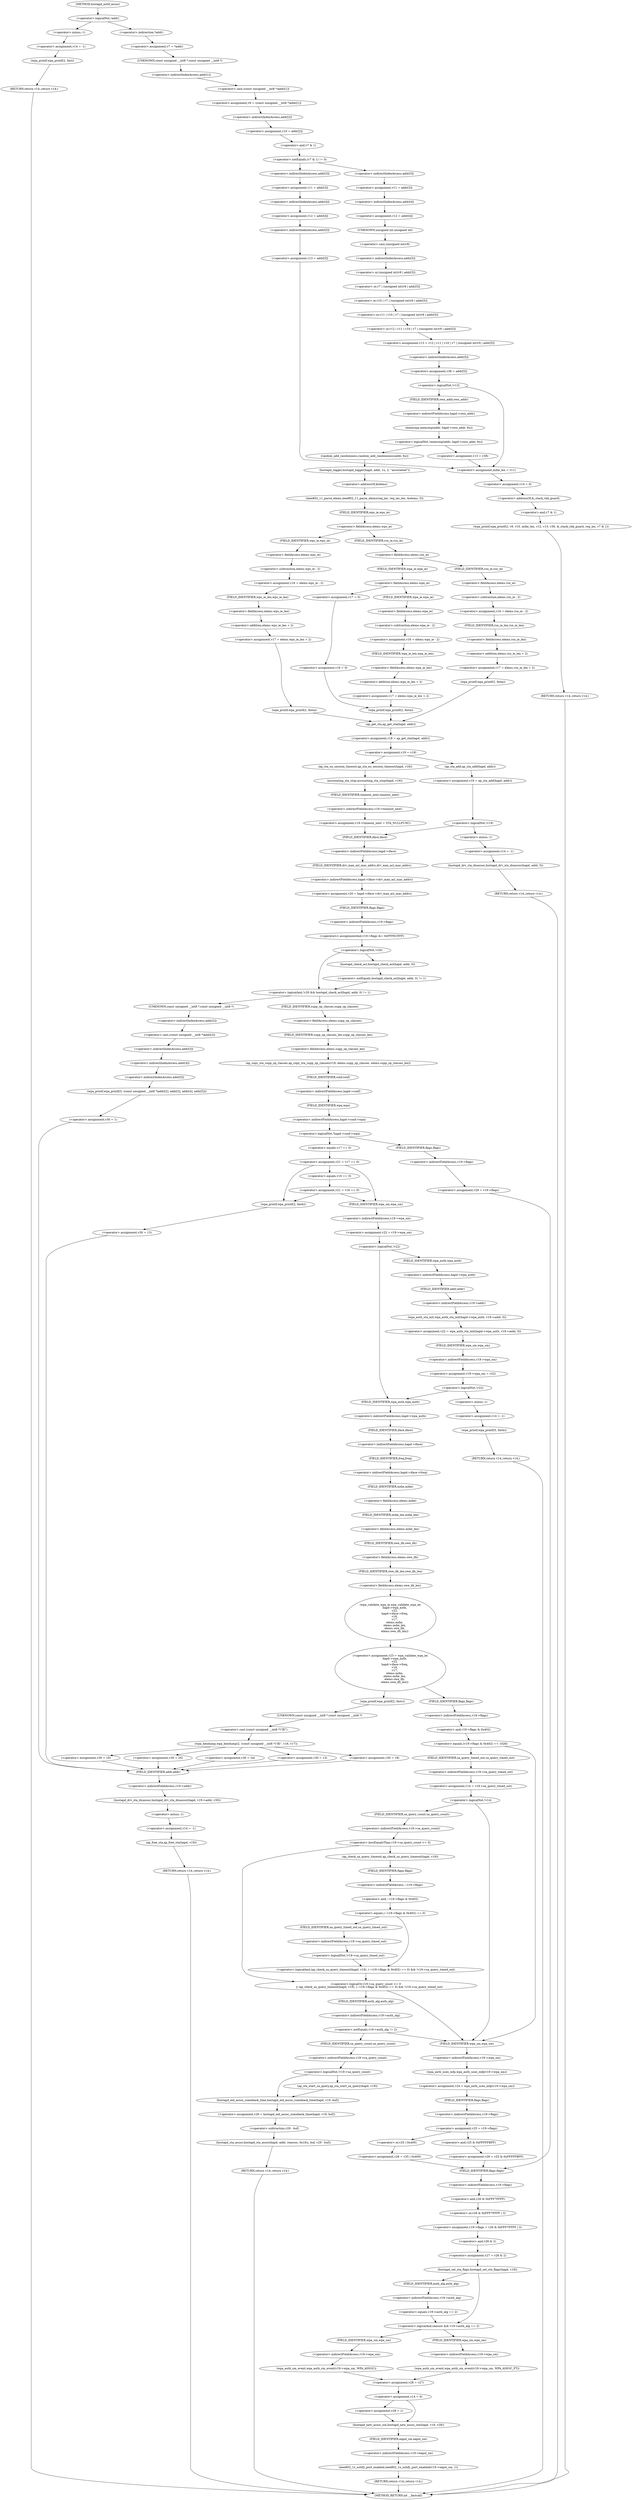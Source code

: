digraph hostapd_notif_assoc {  
"1000171" [label = "(<operator>.logicalNot,!addr)" ]
"1000174" [label = "(<operator>.assignment,v14 = -1)" ]
"1000176" [label = "(<operator>.minus,-1)" ]
"1000178" [label = "(wpa_printf,wpa_printf(2, fmt))" ]
"1000181" [label = "(RETURN,return v14;,return v14;)" ]
"1000183" [label = "(<operator>.assignment,v7 = *addr)" ]
"1000185" [label = "(<operator>.indirection,*addr)" ]
"1000187" [label = "(<operator>.assignment,v9 = (const unsigned __int8 *)addr[1])" ]
"1000189" [label = "(<operator>.cast,(const unsigned __int8 *)addr[1])" ]
"1000190" [label = "(UNKNOWN,const unsigned __int8 *,const unsigned __int8 *)" ]
"1000191" [label = "(<operator>.indirectIndexAccess,addr[1])" ]
"1000194" [label = "(<operator>.assignment,v10 = addr[2])" ]
"1000196" [label = "(<operator>.indirectIndexAccess,addr[2])" ]
"1000200" [label = "(<operator>.notEquals,(v7 & 1) != 0)" ]
"1000201" [label = "(<operator>.and,v7 & 1)" ]
"1000206" [label = "(<operator>.assignment,v11 = addr[3])" ]
"1000208" [label = "(<operator>.indirectIndexAccess,addr[3])" ]
"1000211" [label = "(<operator>.assignment,v12 = addr[4])" ]
"1000213" [label = "(<operator>.indirectIndexAccess,addr[4])" ]
"1000216" [label = "(<operator>.assignment,v13 = addr[5])" ]
"1000218" [label = "(<operator>.indirectIndexAccess,addr[5])" ]
"1000222" [label = "(<operator>.assignment,v11 = addr[3])" ]
"1000224" [label = "(<operator>.indirectIndexAccess,addr[3])" ]
"1000227" [label = "(<operator>.assignment,v12 = addr[4])" ]
"1000229" [label = "(<operator>.indirectIndexAccess,addr[4])" ]
"1000232" [label = "(<operator>.assignment,v13 = v12 | v11 | v10 | v7 | (unsigned int)v9 | addr[5])" ]
"1000234" [label = "(<operator>.or,v12 | v11 | v10 | v7 | (unsigned int)v9 | addr[5])" ]
"1000236" [label = "(<operator>.or,v11 | v10 | v7 | (unsigned int)v9 | addr[5])" ]
"1000238" [label = "(<operator>.or,v10 | v7 | (unsigned int)v9 | addr[5])" ]
"1000240" [label = "(<operator>.or,v7 | (unsigned int)v9 | addr[5])" ]
"1000242" [label = "(<operator>.or,(unsigned int)v9 | addr[5])" ]
"1000243" [label = "(<operator>.cast,(unsigned int)v9)" ]
"1000244" [label = "(UNKNOWN,unsigned int,unsigned int)" ]
"1000246" [label = "(<operator>.indirectIndexAccess,addr[5])" ]
"1000249" [label = "(<operator>.assignment,v38 = addr[5])" ]
"1000251" [label = "(<operator>.indirectIndexAccess,addr[5])" ]
"1000255" [label = "(<operator>.logicalNot,!v13)" ]
"1000259" [label = "(<operator>.assignment,mdie_len = v11)" ]
"1000262" [label = "(<operator>.assignment,v14 = 0)" ]
"1000265" [label = "(wpa_printf,wpa_printf(2, v9, v10, mdie_len, v12, v13, v36, &_stack_chk_guard, req_ies, v7 & 1))" ]
"1000273" [label = "(<operator>.addressOf,&_stack_chk_guard)" ]
"1000276" [label = "(<operator>.and,v7 & 1)" ]
"1000279" [label = "(RETURN,return v14;,return v14;)" ]
"1000282" [label = "(<operator>.logicalNot,!memcmp(addr, hapd->own_addr, 6u))" ]
"1000283" [label = "(memcmp,memcmp(addr, hapd->own_addr, 6u))" ]
"1000285" [label = "(<operator>.indirectFieldAccess,hapd->own_addr)" ]
"1000287" [label = "(FIELD_IDENTIFIER,own_addr,own_addr)" ]
"1000290" [label = "(<operator>.assignment,v13 = v38)" ]
"1000294" [label = "(random_add_randomness,random_add_randomness(addr, 6u))" ]
"1000297" [label = "(hostapd_logger,hostapd_logger(hapd, addr, 1u, 2, \"associated\"))" ]
"1000303" [label = "(ieee802_11_parse_elems,ieee802_11_parse_elems(req_ies, req_ies_len, &elems, 0))" ]
"1000306" [label = "(<operator>.addressOf,&elems)" ]
"1000310" [label = "(<operator>.fieldAccess,elems.wps_ie)" ]
"1000312" [label = "(FIELD_IDENTIFIER,wps_ie,wps_ie)" ]
"1000314" [label = "(<operator>.assignment,v16 = elems.wps_ie - 2)" ]
"1000316" [label = "(<operator>.subtraction,elems.wps_ie - 2)" ]
"1000317" [label = "(<operator>.fieldAccess,elems.wps_ie)" ]
"1000319" [label = "(FIELD_IDENTIFIER,wps_ie,wps_ie)" ]
"1000321" [label = "(<operator>.assignment,v17 = elems.wps_ie_len + 2)" ]
"1000323" [label = "(<operator>.addition,elems.wps_ie_len + 2)" ]
"1000324" [label = "(<operator>.fieldAccess,elems.wps_ie_len)" ]
"1000326" [label = "(FIELD_IDENTIFIER,wps_ie_len,wps_ie_len)" ]
"1000328" [label = "(wpa_printf,wpa_printf(2, fmta))" ]
"1000333" [label = "(<operator>.fieldAccess,elems.rsn_ie)" ]
"1000335" [label = "(FIELD_IDENTIFIER,rsn_ie,rsn_ie)" ]
"1000337" [label = "(<operator>.assignment,v16 = elems.rsn_ie - 2)" ]
"1000339" [label = "(<operator>.subtraction,elems.rsn_ie - 2)" ]
"1000340" [label = "(<operator>.fieldAccess,elems.rsn_ie)" ]
"1000342" [label = "(FIELD_IDENTIFIER,rsn_ie,rsn_ie)" ]
"1000344" [label = "(<operator>.assignment,v17 = elems.rsn_ie_len + 2)" ]
"1000346" [label = "(<operator>.addition,elems.rsn_ie_len + 2)" ]
"1000347" [label = "(<operator>.fieldAccess,elems.rsn_ie_len)" ]
"1000349" [label = "(FIELD_IDENTIFIER,rsn_ie_len,rsn_ie_len)" ]
"1000351" [label = "(wpa_printf,wpa_printf(2, fmta))" ]
"1000357" [label = "(<operator>.fieldAccess,elems.wpa_ie)" ]
"1000359" [label = "(FIELD_IDENTIFIER,wpa_ie,wpa_ie)" ]
"1000361" [label = "(<operator>.assignment,v16 = elems.wpa_ie - 2)" ]
"1000363" [label = "(<operator>.subtraction,elems.wpa_ie - 2)" ]
"1000364" [label = "(<operator>.fieldAccess,elems.wpa_ie)" ]
"1000366" [label = "(FIELD_IDENTIFIER,wpa_ie,wpa_ie)" ]
"1000368" [label = "(<operator>.assignment,v17 = elems.wpa_ie_len + 2)" ]
"1000370" [label = "(<operator>.addition,elems.wpa_ie_len + 2)" ]
"1000371" [label = "(<operator>.fieldAccess,elems.wpa_ie_len)" ]
"1000373" [label = "(FIELD_IDENTIFIER,wpa_ie_len,wpa_ie_len)" ]
"1000377" [label = "(<operator>.assignment,v17 = 0)" ]
"1000380" [label = "(<operator>.assignment,v16 = 0)" ]
"1000383" [label = "(wpa_printf,wpa_printf(2, fmta))" ]
"1000386" [label = "(<operator>.assignment,v18 = ap_get_sta(hapd, addr))" ]
"1000388" [label = "(ap_get_sta,ap_get_sta(hapd, addr))" ]
"1000391" [label = "(<operator>.assignment,v19 = v18)" ]
"1000397" [label = "(ap_sta_no_session_timeout,ap_sta_no_session_timeout(hapd, v18))" ]
"1000400" [label = "(accounting_sta_stop,accounting_sta_stop(hapd, v19))" ]
"1000403" [label = "(<operator>.assignment,v19->timeout_next = STA_NULLFUNC)" ]
"1000404" [label = "(<operator>.indirectFieldAccess,v19->timeout_next)" ]
"1000406" [label = "(FIELD_IDENTIFIER,timeout_next,timeout_next)" ]
"1000410" [label = "(<operator>.assignment,v19 = ap_sta_add(hapd, addr))" ]
"1000412" [label = "(ap_sta_add,ap_sta_add(hapd, addr))" ]
"1000416" [label = "(<operator>.logicalNot,!v19)" ]
"1000419" [label = "(<operator>.assignment,v14 = -1)" ]
"1000421" [label = "(<operator>.minus,-1)" ]
"1000423" [label = "(hostapd_drv_sta_disassoc,hostapd_drv_sta_disassoc(hapd, addr, 5))" ]
"1000427" [label = "(RETURN,return v14;,return v14;)" ]
"1000429" [label = "(<operator>.assignment,v20 = hapd->iface->drv_max_acl_mac_addrs)" ]
"1000431" [label = "(<operator>.indirectFieldAccess,hapd->iface->drv_max_acl_mac_addrs)" ]
"1000432" [label = "(<operator>.indirectFieldAccess,hapd->iface)" ]
"1000434" [label = "(FIELD_IDENTIFIER,iface,iface)" ]
"1000435" [label = "(FIELD_IDENTIFIER,drv_max_acl_mac_addrs,drv_max_acl_mac_addrs)" ]
"1000436" [label = "(<operators>.assignmentAnd,v19->flags &= 0xFFFECFFF)" ]
"1000437" [label = "(<operator>.indirectFieldAccess,v19->flags)" ]
"1000439" [label = "(FIELD_IDENTIFIER,flags,flags)" ]
"1000442" [label = "(<operator>.logicalAnd,!v20 && hostapd_check_acl(hapd, addr, 0) != 1)" ]
"1000443" [label = "(<operator>.logicalNot,!v20)" ]
"1000445" [label = "(<operator>.notEquals,hostapd_check_acl(hapd, addr, 0) != 1)" ]
"1000446" [label = "(hostapd_check_acl,hostapd_check_acl(hapd, addr, 0))" ]
"1000452" [label = "(wpa_printf,wpa_printf(3, (const unsigned __int8 *)addr[2], addr[3], addr[4], addr[5]))" ]
"1000454" [label = "(<operator>.cast,(const unsigned __int8 *)addr[2])" ]
"1000455" [label = "(UNKNOWN,const unsigned __int8 *,const unsigned __int8 *)" ]
"1000456" [label = "(<operator>.indirectIndexAccess,addr[2])" ]
"1000459" [label = "(<operator>.indirectIndexAccess,addr[3])" ]
"1000462" [label = "(<operator>.indirectIndexAccess,addr[4])" ]
"1000465" [label = "(<operator>.indirectIndexAccess,addr[5])" ]
"1000468" [label = "(<operator>.assignment,v30 = 1)" ]
"1000472" [label = "(hostapd_drv_sta_disassoc,hostapd_drv_sta_disassoc(hapd, v19->addr, v30))" ]
"1000474" [label = "(<operator>.indirectFieldAccess,v19->addr)" ]
"1000476" [label = "(FIELD_IDENTIFIER,addr,addr)" ]
"1000478" [label = "(<operator>.assignment,v14 = -1)" ]
"1000480" [label = "(<operator>.minus,-1)" ]
"1000482" [label = "(ap_free_sta,ap_free_sta(hapd, v19))" ]
"1000485" [label = "(RETURN,return v14;,return v14;)" ]
"1000487" [label = "(ap_copy_sta_supp_op_classes,ap_copy_sta_supp_op_classes(v19, elems.supp_op_classes, elems.supp_op_classes_len))" ]
"1000489" [label = "(<operator>.fieldAccess,elems.supp_op_classes)" ]
"1000491" [label = "(FIELD_IDENTIFIER,supp_op_classes,supp_op_classes)" ]
"1000492" [label = "(<operator>.fieldAccess,elems.supp_op_classes_len)" ]
"1000494" [label = "(FIELD_IDENTIFIER,supp_op_classes_len,supp_op_classes_len)" ]
"1000496" [label = "(<operator>.logicalNot,!hapd->conf->wpa)" ]
"1000497" [label = "(<operator>.indirectFieldAccess,hapd->conf->wpa)" ]
"1000498" [label = "(<operator>.indirectFieldAccess,hapd->conf)" ]
"1000500" [label = "(FIELD_IDENTIFIER,conf,conf)" ]
"1000501" [label = "(FIELD_IDENTIFIER,wpa,wpa)" ]
"1000503" [label = "(<operator>.assignment,v26 = v19->flags)" ]
"1000505" [label = "(<operator>.indirectFieldAccess,v19->flags)" ]
"1000507" [label = "(FIELD_IDENTIFIER,flags,flags)" ]
"1000509" [label = "(<operator>.assignment,v21 = v17 == 0)" ]
"1000511" [label = "(<operator>.equals,v17 == 0)" ]
"1000516" [label = "(<operator>.assignment,v21 = v16 == 0)" ]
"1000518" [label = "(<operator>.equals,v16 == 0)" ]
"1000524" [label = "(wpa_printf,wpa_printf(2, fmtb))" ]
"1000527" [label = "(<operator>.assignment,v30 = 13)" ]
"1000531" [label = "(<operator>.assignment,v22 = v19->wpa_sm)" ]
"1000533" [label = "(<operator>.indirectFieldAccess,v19->wpa_sm)" ]
"1000535" [label = "(FIELD_IDENTIFIER,wpa_sm,wpa_sm)" ]
"1000537" [label = "(<operator>.logicalNot,!v22)" ]
"1000540" [label = "(<operator>.assignment,v22 = wpa_auth_sta_init(hapd->wpa_auth, v19->addr, 0))" ]
"1000542" [label = "(wpa_auth_sta_init,wpa_auth_sta_init(hapd->wpa_auth, v19->addr, 0))" ]
"1000543" [label = "(<operator>.indirectFieldAccess,hapd->wpa_auth)" ]
"1000545" [label = "(FIELD_IDENTIFIER,wpa_auth,wpa_auth)" ]
"1000546" [label = "(<operator>.indirectFieldAccess,v19->addr)" ]
"1000548" [label = "(FIELD_IDENTIFIER,addr,addr)" ]
"1000550" [label = "(<operator>.assignment,v19->wpa_sm = v22)" ]
"1000551" [label = "(<operator>.indirectFieldAccess,v19->wpa_sm)" ]
"1000553" [label = "(FIELD_IDENTIFIER,wpa_sm,wpa_sm)" ]
"1000556" [label = "(<operator>.logicalNot,!v22)" ]
"1000559" [label = "(<operator>.assignment,v14 = -1)" ]
"1000561" [label = "(<operator>.minus,-1)" ]
"1000563" [label = "(wpa_printf,wpa_printf(5, fmtb))" ]
"1000566" [label = "(RETURN,return v14;,return v14;)" ]
"1000568" [label = "(<operator>.assignment,v23 = wpa_validate_wpa_ie(\n          hapd->wpa_auth,\n          v22,\n          hapd->iface->freq,\n          v16,\n          v17,\n          elems.mdie,\n          elems.mdie_len,\n          elems.owe_dh,\n          elems.owe_dh_len))" ]
"1000570" [label = "(wpa_validate_wpa_ie,wpa_validate_wpa_ie(\n          hapd->wpa_auth,\n          v22,\n          hapd->iface->freq,\n          v16,\n          v17,\n          elems.mdie,\n          elems.mdie_len,\n          elems.owe_dh,\n          elems.owe_dh_len))" ]
"1000571" [label = "(<operator>.indirectFieldAccess,hapd->wpa_auth)" ]
"1000573" [label = "(FIELD_IDENTIFIER,wpa_auth,wpa_auth)" ]
"1000575" [label = "(<operator>.indirectFieldAccess,hapd->iface->freq)" ]
"1000576" [label = "(<operator>.indirectFieldAccess,hapd->iface)" ]
"1000578" [label = "(FIELD_IDENTIFIER,iface,iface)" ]
"1000579" [label = "(FIELD_IDENTIFIER,freq,freq)" ]
"1000582" [label = "(<operator>.fieldAccess,elems.mdie)" ]
"1000584" [label = "(FIELD_IDENTIFIER,mdie,mdie)" ]
"1000585" [label = "(<operator>.fieldAccess,elems.mdie_len)" ]
"1000587" [label = "(FIELD_IDENTIFIER,mdie_len,mdie_len)" ]
"1000588" [label = "(<operator>.fieldAccess,elems.owe_dh)" ]
"1000590" [label = "(FIELD_IDENTIFIER,owe_dh,owe_dh)" ]
"1000591" [label = "(<operator>.fieldAccess,elems.owe_dh_len)" ]
"1000593" [label = "(FIELD_IDENTIFIER,owe_dh_len,owe_dh_len)" ]
"1000597" [label = "(wpa_printf,wpa_printf(2, fmtc))" ]
"1000600" [label = "(wpa_hexdump,wpa_hexdump(2, (const unsigned __int8 *)\"IE\", v16, v17))" ]
"1000602" [label = "(<operator>.cast,(const unsigned __int8 *)\"IE\")" ]
"1000603" [label = "(UNKNOWN,const unsigned __int8 *,const unsigned __int8 *)" ]
"1000611" [label = "(<operator>.assignment,v30 = 18)" ]
"1000616" [label = "(<operator>.assignment,v30 = 19)" ]
"1000621" [label = "(<operator>.assignment,v30 = 20)" ]
"1000626" [label = "(<operator>.assignment,v30 = 24)" ]
"1000631" [label = "(<operator>.assignment,v30 = 13)" ]
"1000637" [label = "(<operator>.equals,(v19->flags & 0x402) == 1026)" ]
"1000638" [label = "(<operator>.and,v19->flags & 0x402)" ]
"1000639" [label = "(<operator>.indirectFieldAccess,v19->flags)" ]
"1000641" [label = "(FIELD_IDENTIFIER,flags,flags)" ]
"1000645" [label = "(<operator>.assignment,v14 = v19->sa_query_timed_out)" ]
"1000647" [label = "(<operator>.indirectFieldAccess,v19->sa_query_timed_out)" ]
"1000649" [label = "(FIELD_IDENTIFIER,sa_query_timed_out,sa_query_timed_out)" ]
"1000651" [label = "(<operator>.logicalNot,!v14)" ]
"1000655" [label = "(<operator>.logicalOr,v19->sa_query_count <= 0\n        || (ap_check_sa_query_timeout(hapd, v19), (~v19->flags & 0x402) == 0) && !v19->sa_query_timed_out)" ]
"1000656" [label = "(<operator>.lessEqualsThan,v19->sa_query_count <= 0)" ]
"1000657" [label = "(<operator>.indirectFieldAccess,v19->sa_query_count)" ]
"1000659" [label = "(FIELD_IDENTIFIER,sa_query_count,sa_query_count)" ]
"1000661" [label = "(<operator>.logicalAnd,(ap_check_sa_query_timeout(hapd, v19), (~v19->flags & 0x402) == 0) && !v19->sa_query_timed_out)" ]
"1000663" [label = "(ap_check_sa_query_timeout,ap_check_sa_query_timeout(hapd, v19))" ]
"1000666" [label = "(<operator>.equals,(~v19->flags & 0x402) == 0)" ]
"1000667" [label = "(<operator>.and,~v19->flags & 0x402)" ]
"1000668" [label = "(<operator>.indirectFieldAccess,~v19->flags)" ]
"1000670" [label = "(FIELD_IDENTIFIER,flags,flags)" ]
"1000673" [label = "(<operator>.logicalNot,!v19->sa_query_timed_out)" ]
"1000674" [label = "(<operator>.indirectFieldAccess,v19->sa_query_timed_out)" ]
"1000676" [label = "(FIELD_IDENTIFIER,sa_query_timed_out,sa_query_timed_out)" ]
"1000679" [label = "(<operator>.notEquals,v19->auth_alg != 2)" ]
"1000680" [label = "(<operator>.indirectFieldAccess,v19->auth_alg)" ]
"1000682" [label = "(FIELD_IDENTIFIER,auth_alg,auth_alg)" ]
"1000686" [label = "(<operator>.logicalNot,!v19->sa_query_count)" ]
"1000687" [label = "(<operator>.indirectFieldAccess,v19->sa_query_count)" ]
"1000689" [label = "(FIELD_IDENTIFIER,sa_query_count,sa_query_count)" ]
"1000690" [label = "(ap_sta_start_sa_query,ap_sta_start_sa_query(hapd, v19))" ]
"1000693" [label = "(<operator>.assignment,v29 = hostapd_eid_assoc_comeback_time(hapd, v19, buf))" ]
"1000695" [label = "(hostapd_eid_assoc_comeback_time,hostapd_eid_assoc_comeback_time(hapd, v19, buf))" ]
"1000699" [label = "(hostapd_sta_assoc,hostapd_sta_assoc(hapd, addr, reassoc, 0x1Eu, buf, v29 - buf))" ]
"1000705" [label = "(<operator>.subtraction,v29 - buf)" ]
"1000708" [label = "(RETURN,return v14;,return v14;)" ]
"1000710" [label = "(<operator>.assignment,v24 = wpa_auth_uses_mfp(v19->wpa_sm))" ]
"1000712" [label = "(wpa_auth_uses_mfp,wpa_auth_uses_mfp(v19->wpa_sm))" ]
"1000713" [label = "(<operator>.indirectFieldAccess,v19->wpa_sm)" ]
"1000715" [label = "(FIELD_IDENTIFIER,wpa_sm,wpa_sm)" ]
"1000716" [label = "(<operator>.assignment,v25 = v19->flags)" ]
"1000718" [label = "(<operator>.indirectFieldAccess,v19->flags)" ]
"1000720" [label = "(FIELD_IDENTIFIER,flags,flags)" ]
"1000723" [label = "(<operator>.assignment,v26 = v25 | 0x400)" ]
"1000725" [label = "(<operator>.or,v25 | 0x400)" ]
"1000729" [label = "(<operator>.assignment,v26 = v25 & 0xFFFFFBFF)" ]
"1000731" [label = "(<operator>.and,v25 & 0xFFFFFBFF)" ]
"1000735" [label = "(<operator>.assignment,v19->flags = v26 & 0xFFF7FFFF | 3)" ]
"1000736" [label = "(<operator>.indirectFieldAccess,v19->flags)" ]
"1000738" [label = "(FIELD_IDENTIFIER,flags,flags)" ]
"1000739" [label = "(<operator>.or,v26 & 0xFFF7FFFF | 3)" ]
"1000740" [label = "(<operator>.and,v26 & 0xFFF7FFFF)" ]
"1000744" [label = "(<operator>.assignment,v27 = v26 & 2)" ]
"1000746" [label = "(<operator>.and,v26 & 2)" ]
"1000749" [label = "(hostapd_set_sta_flags,hostapd_set_sta_flags(hapd, v19))" ]
"1000753" [label = "(<operator>.logicalAnd,reassoc && v19->auth_alg == 2)" ]
"1000755" [label = "(<operator>.equals,v19->auth_alg == 2)" ]
"1000756" [label = "(<operator>.indirectFieldAccess,v19->auth_alg)" ]
"1000758" [label = "(FIELD_IDENTIFIER,auth_alg,auth_alg)" ]
"1000760" [label = "(wpa_auth_sm_event,wpa_auth_sm_event(v19->wpa_sm, WPA_ASSOC_FT))" ]
"1000761" [label = "(<operator>.indirectFieldAccess,v19->wpa_sm)" ]
"1000763" [label = "(FIELD_IDENTIFIER,wpa_sm,wpa_sm)" ]
"1000766" [label = "(wpa_auth_sm_event,wpa_auth_sm_event(v19->wpa_sm, WPA_ASSOC))" ]
"1000767" [label = "(<operator>.indirectFieldAccess,v19->wpa_sm)" ]
"1000769" [label = "(FIELD_IDENTIFIER,wpa_sm,wpa_sm)" ]
"1000771" [label = "(<operator>.assignment,v28 = v27)" ]
"1000774" [label = "(<operator>.assignment,v14 = 0)" ]
"1000779" [label = "(<operator>.assignment,v28 = 1)" ]
"1000782" [label = "(hostapd_new_assoc_sta,hostapd_new_assoc_sta(hapd, v19, v28))" ]
"1000786" [label = "(ieee802_1x_notify_port_enabled,ieee802_1x_notify_port_enabled(v19->eapol_sm, 1))" ]
"1000787" [label = "(<operator>.indirectFieldAccess,v19->eapol_sm)" ]
"1000789" [label = "(FIELD_IDENTIFIER,eapol_sm,eapol_sm)" ]
"1000791" [label = "(RETURN,return v14;,return v14;)" ]
"1000132" [label = "(METHOD,hostapd_notif_assoc)" ]
"1000793" [label = "(METHOD_RETURN,int __fastcall)" ]
  "1000171" -> "1000176" 
  "1000171" -> "1000185" 
  "1000174" -> "1000178" 
  "1000176" -> "1000174" 
  "1000178" -> "1000181" 
  "1000181" -> "1000793" 
  "1000183" -> "1000190" 
  "1000185" -> "1000183" 
  "1000187" -> "1000196" 
  "1000189" -> "1000187" 
  "1000190" -> "1000191" 
  "1000191" -> "1000189" 
  "1000194" -> "1000201" 
  "1000196" -> "1000194" 
  "1000200" -> "1000208" 
  "1000200" -> "1000224" 
  "1000201" -> "1000200" 
  "1000206" -> "1000213" 
  "1000208" -> "1000206" 
  "1000211" -> "1000218" 
  "1000213" -> "1000211" 
  "1000216" -> "1000259" 
  "1000218" -> "1000216" 
  "1000222" -> "1000229" 
  "1000224" -> "1000222" 
  "1000227" -> "1000244" 
  "1000229" -> "1000227" 
  "1000232" -> "1000251" 
  "1000234" -> "1000232" 
  "1000236" -> "1000234" 
  "1000238" -> "1000236" 
  "1000240" -> "1000238" 
  "1000242" -> "1000240" 
  "1000243" -> "1000246" 
  "1000244" -> "1000243" 
  "1000246" -> "1000242" 
  "1000249" -> "1000255" 
  "1000251" -> "1000249" 
  "1000255" -> "1000259" 
  "1000255" -> "1000287" 
  "1000259" -> "1000262" 
  "1000262" -> "1000273" 
  "1000265" -> "1000279" 
  "1000273" -> "1000276" 
  "1000276" -> "1000265" 
  "1000279" -> "1000793" 
  "1000282" -> "1000290" 
  "1000282" -> "1000294" 
  "1000283" -> "1000282" 
  "1000285" -> "1000283" 
  "1000287" -> "1000285" 
  "1000290" -> "1000259" 
  "1000294" -> "1000297" 
  "1000297" -> "1000306" 
  "1000303" -> "1000312" 
  "1000306" -> "1000303" 
  "1000310" -> "1000319" 
  "1000310" -> "1000335" 
  "1000312" -> "1000310" 
  "1000314" -> "1000326" 
  "1000316" -> "1000314" 
  "1000317" -> "1000316" 
  "1000319" -> "1000317" 
  "1000321" -> "1000328" 
  "1000323" -> "1000321" 
  "1000324" -> "1000323" 
  "1000326" -> "1000324" 
  "1000328" -> "1000388" 
  "1000333" -> "1000342" 
  "1000333" -> "1000359" 
  "1000335" -> "1000333" 
  "1000337" -> "1000349" 
  "1000339" -> "1000337" 
  "1000340" -> "1000339" 
  "1000342" -> "1000340" 
  "1000344" -> "1000351" 
  "1000346" -> "1000344" 
  "1000347" -> "1000346" 
  "1000349" -> "1000347" 
  "1000351" -> "1000388" 
  "1000357" -> "1000366" 
  "1000357" -> "1000377" 
  "1000359" -> "1000357" 
  "1000361" -> "1000373" 
  "1000363" -> "1000361" 
  "1000364" -> "1000363" 
  "1000366" -> "1000364" 
  "1000368" -> "1000383" 
  "1000370" -> "1000368" 
  "1000371" -> "1000370" 
  "1000373" -> "1000371" 
  "1000377" -> "1000380" 
  "1000380" -> "1000383" 
  "1000383" -> "1000388" 
  "1000386" -> "1000391" 
  "1000388" -> "1000386" 
  "1000391" -> "1000397" 
  "1000391" -> "1000412" 
  "1000397" -> "1000400" 
  "1000400" -> "1000406" 
  "1000403" -> "1000434" 
  "1000404" -> "1000403" 
  "1000406" -> "1000404" 
  "1000410" -> "1000416" 
  "1000412" -> "1000410" 
  "1000416" -> "1000421" 
  "1000416" -> "1000434" 
  "1000419" -> "1000423" 
  "1000421" -> "1000419" 
  "1000423" -> "1000427" 
  "1000427" -> "1000793" 
  "1000429" -> "1000439" 
  "1000431" -> "1000429" 
  "1000432" -> "1000435" 
  "1000434" -> "1000432" 
  "1000435" -> "1000431" 
  "1000436" -> "1000443" 
  "1000437" -> "1000436" 
  "1000439" -> "1000437" 
  "1000442" -> "1000455" 
  "1000442" -> "1000491" 
  "1000443" -> "1000442" 
  "1000443" -> "1000446" 
  "1000445" -> "1000442" 
  "1000446" -> "1000445" 
  "1000452" -> "1000468" 
  "1000454" -> "1000459" 
  "1000455" -> "1000456" 
  "1000456" -> "1000454" 
  "1000459" -> "1000462" 
  "1000462" -> "1000465" 
  "1000465" -> "1000452" 
  "1000468" -> "1000476" 
  "1000472" -> "1000480" 
  "1000474" -> "1000472" 
  "1000476" -> "1000474" 
  "1000478" -> "1000482" 
  "1000480" -> "1000478" 
  "1000482" -> "1000485" 
  "1000485" -> "1000793" 
  "1000487" -> "1000500" 
  "1000489" -> "1000494" 
  "1000491" -> "1000489" 
  "1000492" -> "1000487" 
  "1000494" -> "1000492" 
  "1000496" -> "1000507" 
  "1000496" -> "1000511" 
  "1000497" -> "1000496" 
  "1000498" -> "1000501" 
  "1000500" -> "1000498" 
  "1000501" -> "1000497" 
  "1000503" -> "1000738" 
  "1000505" -> "1000503" 
  "1000507" -> "1000505" 
  "1000509" -> "1000518" 
  "1000509" -> "1000524" 
  "1000509" -> "1000535" 
  "1000511" -> "1000509" 
  "1000516" -> "1000524" 
  "1000516" -> "1000535" 
  "1000518" -> "1000516" 
  "1000524" -> "1000527" 
  "1000527" -> "1000476" 
  "1000531" -> "1000537" 
  "1000533" -> "1000531" 
  "1000535" -> "1000533" 
  "1000537" -> "1000545" 
  "1000537" -> "1000573" 
  "1000540" -> "1000553" 
  "1000542" -> "1000540" 
  "1000543" -> "1000548" 
  "1000545" -> "1000543" 
  "1000546" -> "1000542" 
  "1000548" -> "1000546" 
  "1000550" -> "1000556" 
  "1000551" -> "1000550" 
  "1000553" -> "1000551" 
  "1000556" -> "1000561" 
  "1000556" -> "1000573" 
  "1000559" -> "1000563" 
  "1000561" -> "1000559" 
  "1000563" -> "1000566" 
  "1000566" -> "1000793" 
  "1000568" -> "1000597" 
  "1000568" -> "1000641" 
  "1000570" -> "1000568" 
  "1000571" -> "1000578" 
  "1000573" -> "1000571" 
  "1000575" -> "1000584" 
  "1000576" -> "1000579" 
  "1000578" -> "1000576" 
  "1000579" -> "1000575" 
  "1000582" -> "1000587" 
  "1000584" -> "1000582" 
  "1000585" -> "1000590" 
  "1000587" -> "1000585" 
  "1000588" -> "1000593" 
  "1000590" -> "1000588" 
  "1000591" -> "1000570" 
  "1000593" -> "1000591" 
  "1000597" -> "1000603" 
  "1000600" -> "1000611" 
  "1000600" -> "1000616" 
  "1000600" -> "1000621" 
  "1000600" -> "1000626" 
  "1000600" -> "1000631" 
  "1000602" -> "1000600" 
  "1000603" -> "1000602" 
  "1000611" -> "1000476" 
  "1000616" -> "1000476" 
  "1000621" -> "1000476" 
  "1000626" -> "1000476" 
  "1000631" -> "1000476" 
  "1000637" -> "1000649" 
  "1000637" -> "1000715" 
  "1000638" -> "1000637" 
  "1000639" -> "1000638" 
  "1000641" -> "1000639" 
  "1000645" -> "1000651" 
  "1000647" -> "1000645" 
  "1000649" -> "1000647" 
  "1000651" -> "1000659" 
  "1000651" -> "1000715" 
  "1000655" -> "1000682" 
  "1000655" -> "1000715" 
  "1000656" -> "1000655" 
  "1000656" -> "1000663" 
  "1000657" -> "1000656" 
  "1000659" -> "1000657" 
  "1000661" -> "1000655" 
  "1000663" -> "1000670" 
  "1000666" -> "1000661" 
  "1000666" -> "1000676" 
  "1000667" -> "1000666" 
  "1000668" -> "1000667" 
  "1000670" -> "1000668" 
  "1000673" -> "1000661" 
  "1000674" -> "1000673" 
  "1000676" -> "1000674" 
  "1000679" -> "1000689" 
  "1000679" -> "1000715" 
  "1000680" -> "1000679" 
  "1000682" -> "1000680" 
  "1000686" -> "1000690" 
  "1000686" -> "1000695" 
  "1000687" -> "1000686" 
  "1000689" -> "1000687" 
  "1000690" -> "1000695" 
  "1000693" -> "1000705" 
  "1000695" -> "1000693" 
  "1000699" -> "1000708" 
  "1000705" -> "1000699" 
  "1000708" -> "1000793" 
  "1000710" -> "1000720" 
  "1000712" -> "1000710" 
  "1000713" -> "1000712" 
  "1000715" -> "1000713" 
  "1000716" -> "1000725" 
  "1000716" -> "1000731" 
  "1000718" -> "1000716" 
  "1000720" -> "1000718" 
  "1000723" -> "1000738" 
  "1000725" -> "1000723" 
  "1000729" -> "1000738" 
  "1000731" -> "1000729" 
  "1000735" -> "1000746" 
  "1000736" -> "1000740" 
  "1000738" -> "1000736" 
  "1000739" -> "1000735" 
  "1000740" -> "1000739" 
  "1000744" -> "1000749" 
  "1000746" -> "1000744" 
  "1000749" -> "1000753" 
  "1000749" -> "1000758" 
  "1000753" -> "1000763" 
  "1000753" -> "1000769" 
  "1000755" -> "1000753" 
  "1000756" -> "1000755" 
  "1000758" -> "1000756" 
  "1000760" -> "1000771" 
  "1000761" -> "1000760" 
  "1000763" -> "1000761" 
  "1000766" -> "1000771" 
  "1000767" -> "1000766" 
  "1000769" -> "1000767" 
  "1000771" -> "1000774" 
  "1000774" -> "1000779" 
  "1000774" -> "1000782" 
  "1000779" -> "1000782" 
  "1000782" -> "1000789" 
  "1000786" -> "1000791" 
  "1000787" -> "1000786" 
  "1000789" -> "1000787" 
  "1000791" -> "1000793" 
  "1000132" -> "1000171" 
}
